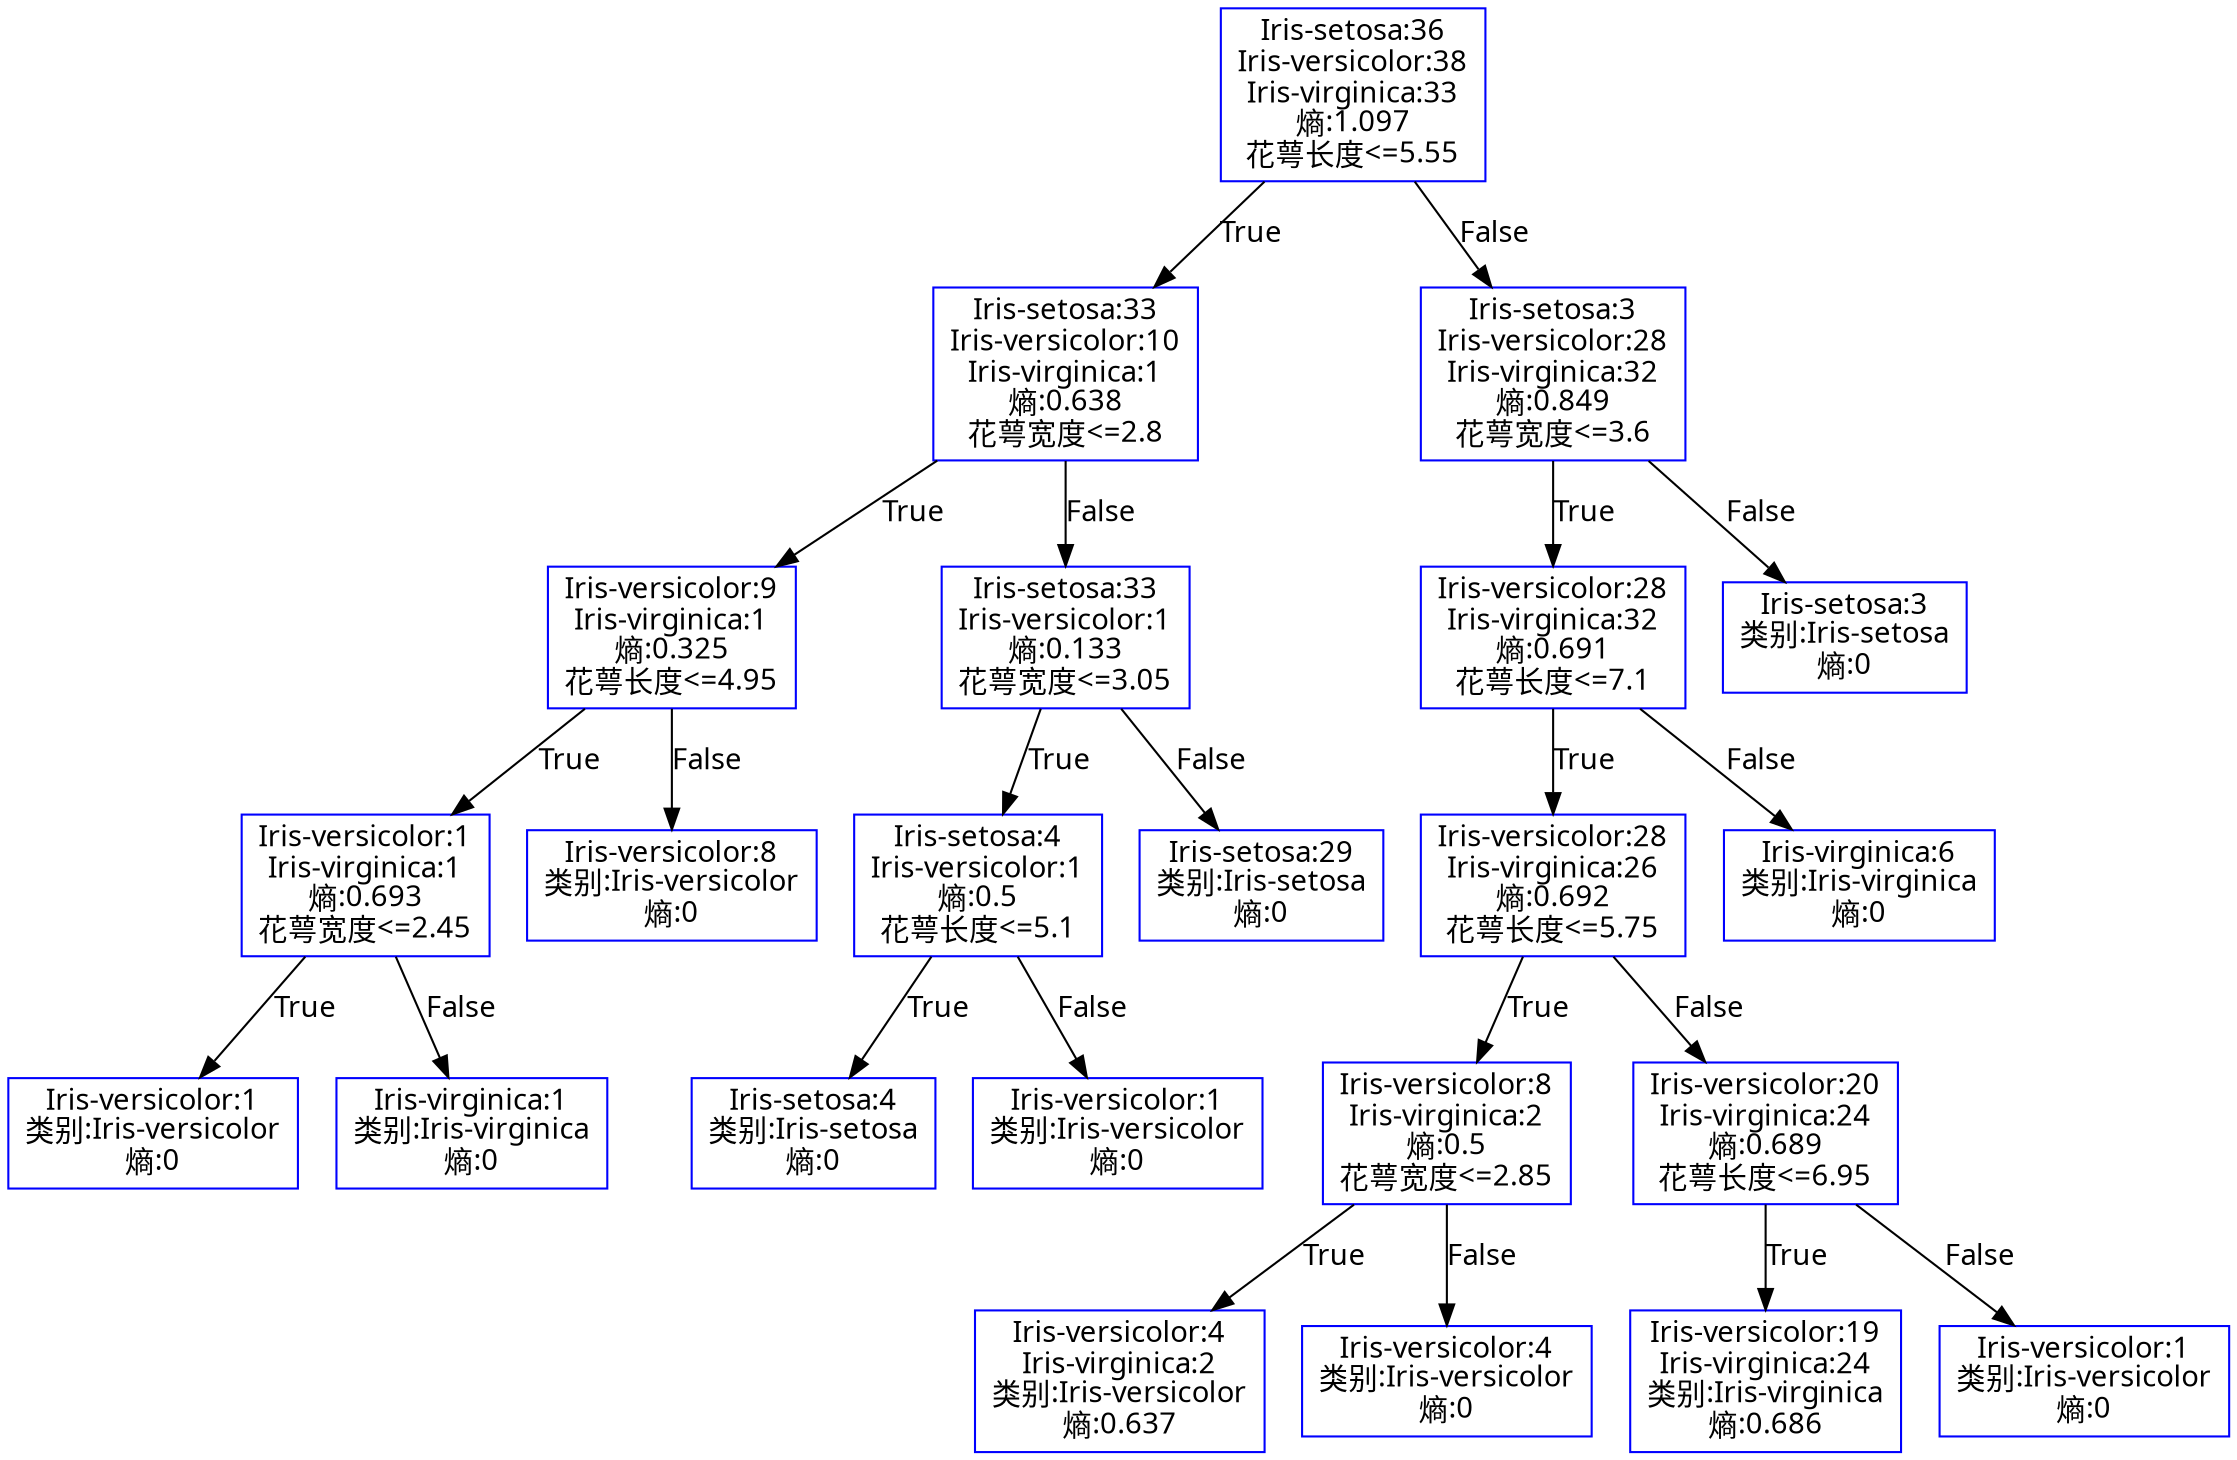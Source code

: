 digraph demo
{
node[color = "blue"]
0[label="Iris-setosa:36\nIris-versicolor:38\nIris-virginica:33\n熵:1.097\n花萼长度<=5.55\n",fontname="FangSong",shape="box"]
0->1[label="True",fontname="FangSong"]
1[label="Iris-setosa:33\nIris-versicolor:10\nIris-virginica:1\n熵:0.638\n花萼宽度<=2.8\n",fontname="FangSong",shape="box"]
1->2[label="True",fontname="FangSong"]
2[label="Iris-versicolor:9\nIris-virginica:1\n熵:0.325\n花萼长度<=4.95\n",fontname="FangSong",shape="box"]
2->3[label="True",fontname="FangSong"]
3[label="Iris-versicolor:1\nIris-virginica:1\n熵:0.693\n花萼宽度<=2.45\n",fontname="FangSong",shape="box"]
3->4[label="True",fontname="FangSong"]
4[label="Iris-versicolor:1\n类别:Iris-versicolor\n熵:0",fontname="FangSong",shape="box"]
3->5[label="False",fontname="FangSong"]
5[label="Iris-virginica:1\n类别:Iris-virginica\n熵:0",fontname="FangSong",shape="box"]
2->6[label="False",fontname="FangSong"]
6[label="Iris-versicolor:8\n类别:Iris-versicolor\n熵:0",fontname="FangSong",shape="box"]
1->7[label="False",fontname="FangSong"]
7[label="Iris-setosa:33\nIris-versicolor:1\n熵:0.133\n花萼宽度<=3.05\n",fontname="FangSong",shape="box"]
7->8[label="True",fontname="FangSong"]
8[label="Iris-setosa:4\nIris-versicolor:1\n熵:0.5\n花萼长度<=5.1\n",fontname="FangSong",shape="box"]
8->9[label="True",fontname="FangSong"]
9[label="Iris-setosa:4\n类别:Iris-setosa\n熵:0",fontname="FangSong",shape="box"]
8->10[label="False",fontname="FangSong"]
10[label="Iris-versicolor:1\n类别:Iris-versicolor\n熵:0",fontname="FangSong",shape="box"]
7->11[label="False",fontname="FangSong"]
11[label="Iris-setosa:29\n类别:Iris-setosa\n熵:0",fontname="FangSong",shape="box"]
0->12[label="False",fontname="FangSong"]
12[label="Iris-setosa:3\nIris-versicolor:28\nIris-virginica:32\n熵:0.849\n花萼宽度<=3.6\n",fontname="FangSong",shape="box"]
12->13[label="True",fontname="FangSong"]
13[label="Iris-versicolor:28\nIris-virginica:32\n熵:0.691\n花萼长度<=7.1\n",fontname="FangSong",shape="box"]
13->14[label="True",fontname="FangSong"]
14[label="Iris-versicolor:28\nIris-virginica:26\n熵:0.692\n花萼长度<=5.75\n",fontname="FangSong",shape="box"]
14->15[label="True",fontname="FangSong"]
15[label="Iris-versicolor:8\nIris-virginica:2\n熵:0.5\n花萼宽度<=2.85\n",fontname="FangSong",shape="box"]
15->16[label="True",fontname="FangSong"]
16[label="Iris-versicolor:4\nIris-virginica:2\n类别:Iris-versicolor\n熵:0.637",fontname="FangSong",shape="box"]
15->17[label="False",fontname="FangSong"]
17[label="Iris-versicolor:4\n类别:Iris-versicolor\n熵:0",fontname="FangSong",shape="box"]
14->18[label="False",fontname="FangSong"]
18[label="Iris-versicolor:20\nIris-virginica:24\n熵:0.689\n花萼长度<=6.95\n",fontname="FangSong",shape="box"]
18->19[label="True",fontname="FangSong"]
19[label="Iris-versicolor:19\nIris-virginica:24\n类别:Iris-virginica\n熵:0.686",fontname="FangSong",shape="box"]
18->20[label="False",fontname="FangSong"]
20[label="Iris-versicolor:1\n类别:Iris-versicolor\n熵:0",fontname="FangSong",shape="box"]
13->21[label="False",fontname="FangSong"]
21[label="Iris-virginica:6\n类别:Iris-virginica\n熵:0",fontname="FangSong",shape="box"]
12->22[label="False",fontname="FangSong"]
22[label="Iris-setosa:3\n类别:Iris-setosa\n熵:0",fontname="FangSong",shape="box"]
}